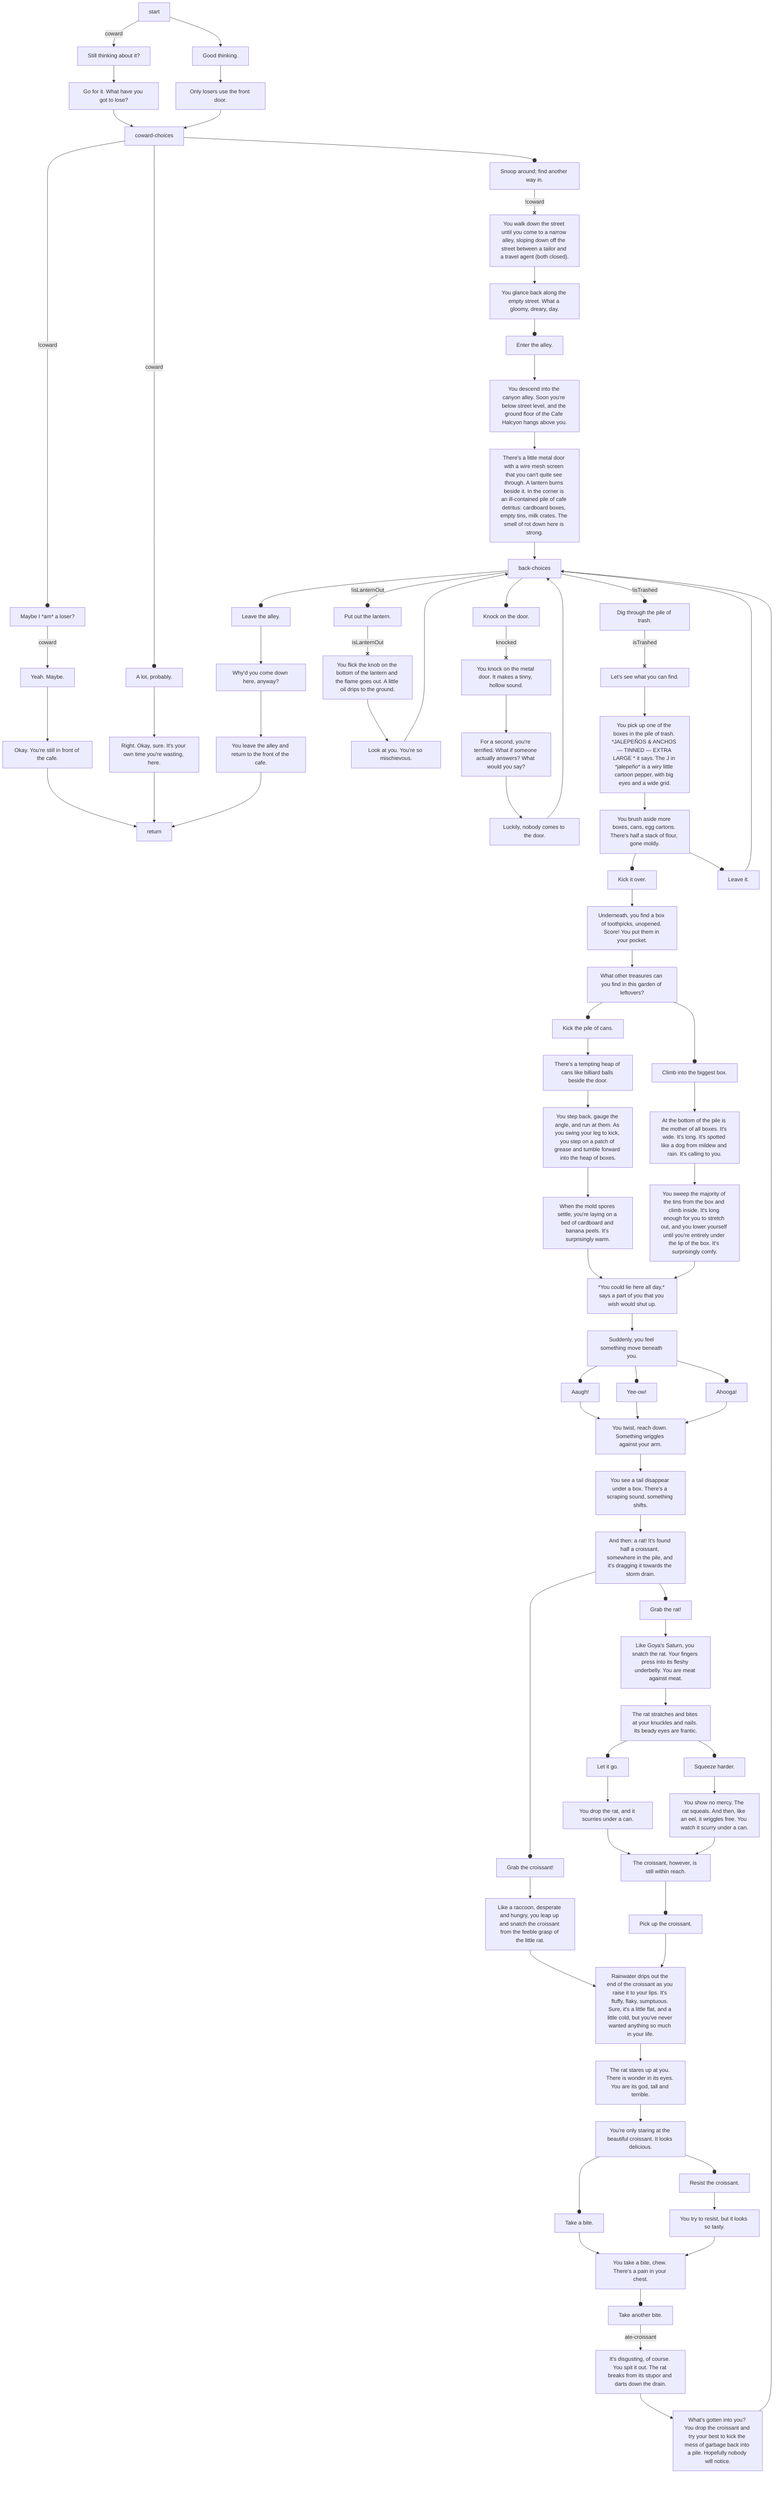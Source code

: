 flowchart TD
    start -- coward --> coward1[Still thinking about it?] --> coward3[Go for it. What have you got to lose?] --> coward-choices
    
    start--> go-around-back-i[Good thinking.]
    --> go-around-back-ii[Only losers use the front door.]
    --> coward-choices

    coward-choices -- !coward --o continue0[Maybe I *am* a loser?] -- coward --> coward[Yeah. Maybe.] --> coward2[Okay. You're still in front of the cafe.] --> return

    coward-choices -- coward --o continue2[A lot, probably.] --> coward4[Right. Okay, sure. It's your own time you're wasting, here.] --> return
    
    coward-choices --o continue1[Snoop around; find another way in.]
    -- !coward --x go-around-back-iv["You walk down the street until you come to a narrow alley, sloping down off the street between a tailor and a travel agent (both closed)."]
    --> go-around-back-v[You glance back along the empty street. What a gloomy, dreary, day.] --o go-down[Enter the alley.]
    --> go-around-back-vi[You descend into the canyon alley. Soon you're below street level, and the ground floor of the Cafe Halcyon hangs above you.]
    --> go-around-back-vii[There's a little metal door with a wire mesh screen that you can't quite see through. A lantern burns beside it. In the corner is an ill-contained pile of cafe detritus: cardboard boxes, empty tins, milk crates. The smell of rot down here is strong.] --> back-choices

    back-choices --o knock[Knock on the door.]
    -- knocked --x go-around-back-vii-i-i[You knock on the metal door. It makes a tinny, hollow sound.] --> go-around-back-vii-i-ii[For a second, you're terrified. What if someone actually answers? What would you say?] --> go-around-back-vii-i-iii[Luckily, nobody comes to the door.] --> back-choices
    
    back-choices -- !isLanternOut --o go-around-back-vii-ii[Put out the lantern.] 
    -- isLanternOut --x go-around-back-vii-ii-i[You flick the knob on the bottom of the lantern and the flame goes out. A little oil drips to the ground.] 
    --> go-around-back-vii-ii-ii[Look at you. You're so mischievous.] --> back-choices

    back-choices 
    -- !isTrashed --o go-around-back-vii-iii[Dig through the pile of trash.] 
    -- isTrashed --x go-around-back-vii-iii-i0[Let's see what you can find.] 
    --> go-around-back-vii-iii-i[You pick up one of the boxes in the pile of trash. *JALEPEÑOS & ANCHOS — TINNED — EXTRA LARGE * it says. The J in *jalepeño* is a wiry little cartoon pepper, with big eyes and a wide grid.]
    --> go-around-back-vii-iii-ii[You brush aside more boxes, cans, egg cartons. There's half a stack of flour, gone moldy.]
    --o go-around-back-vii-iii-ii-i[Kick it over.]
    --> go-around-back-vii-iii-ii-i-i[Underneath, you find a box of toothpicks, unopened. Score! You put them in your pocket.]
    --> go-around-back-vii-iii-ii-i-ii[What other treasures can you find in this garden of leftovers?]

    %% kick cans
    go-around-back-vii-iii-ii-i-ii --o go-around-back-vii-iii-ii-i-ii-i[Kick the pile of cans.] --> go-around-back-vii-iii-ii-i-ii-i-i[There's a tempting heap of cans like billiard balls beside the door.] --> go-around-back-vii-iii-ii-i-ii-i-ii[You step back, gauge the angle, and run at them. As you swing your leg to kick, you step on a patch of grease and tumble forward into the heap of boxes.] --> go-around-back-vii-iii-ii-i-ii-i-iii[When the mold spores settle, you're laying on a bed of cardboard and banana peels. It's surprisingly warm.] --> go-around-back-vii-iii-ii-i-iii1

    %% climb in box
    go-around-back-vii-iii-ii-i-ii --o go-around-back-vii-iii-ii-i-ii-ii[Climb into the biggest box.] --> go-around-back-vii-iii-ii-i-ii-ii-i[At the bottom of the pile is the mother of all boxes. It's wide. It's long. It's spotted like a dog from mildew and rain. It's calling to you.] --> go-around-back-vii-iii-ii-i-ii-ii-ii[You sweep the majority of the tins from the box and climb inside. It's long enough for you to stretch out, and you lower yourself until you're entirely under the lip of the box. It's surprisingly comfy.] --> go-around-back-vii-iii-ii-i-iii1
    
    go-around-back-vii-iii-ii-i-iii1[*You could lie here all day,* says a part of you that you wish would shut up.] --> go-around-back-vii-iii-ii-i-iii[Suddenly, you feel something move beneath you.]
    
    %% exclaimations against wriggling
    go-around-back-vii-iii-ii-i-iii --o go-around-back-iii-ii-i-iii-i[Aaugh!] --> go-around-back-iii-ii-i-iv
    go-around-back-vii-iii-ii-i-iii --o go-around-back-iii-ii-i-iii-ii[Yee-ow!] --> go-around-back-iii-ii-i-iv
    go-around-back-vii-iii-ii-i-iii --o go-around-back-iii-ii-i-iii-iii[Ahooga!] --> go-around-back-iii-ii-i-iv
    
    %% croissant reveal
    go-around-back-iii-ii-i-iv[You twist, reach down. Something wriggles against your arm.] 
    --> go-around-back-iii-ii-i-v[You see a tail disappear under a box. There's a scraping sound, something shifts.] 
    --> go-around-back-iii-ii-i-vi[And then: a rat! It's found half a croissant, somewhere in the pile, and it's dragging it towards the storm drain.] 
    
    go-around-back-iii-ii-i-vi --o go-around-back-iii-ii-i-vii[Grab the croissant!] 
    --> go-around-back-iii-ii-i-viii[Like a raccoon, desperate and hungry, you leap up and snatch the croissant from the feeble grasp of the little rat.] --> go-around-back-iii-ii-i-ix

    go-around-back-iii-ii-i-vi --o go-around-back-iii-ii-iivii2[Grab the rat!]
    --> go-around-back-iii-ii-i-vii2[Like Goya's Saturn, you snatch the rat. Your fingers press into its fleshy underbelly. You are meat against meat.]
    --> go-around-back-iii-ii-i-vii3[The rat stratches and bites at your knuckles and nails. Its beady eyes are frantic.]
    
    go-around-back-iii-ii-i-vii3 --o go-around-back-iii-ii-i-vii4[Let it go.] 
    --> go-around-back-iii-ii-i-vii6[You drop the rat, and it scurries under a can.] 
    --> go-around-back-iii-ii-i-vii8
    
    go-around-back-iii-ii-i-vii3 --o go-around-back-iii-ii-i-vii5[Squeeze harder.] 
    --> go-around-back-iii-ii-i-vii7[You show no mercy. The rat squeals. And then, like an eel, it wriggles free. You watch it scurry under a can.] 
    --> go-around-back-iii-ii-i-vii8

    go-around-back-iii-ii-i-vii8[The croissant, however, is still within reach.]--o go-around-back-iii-ii-i-vii9[Pick up the croissant.] --> go-around-back-iii-ii-i-ix

    %% contemplate the croissant
    go-around-back-iii-ii-i-ix[Rainwater drips out the end of the croissant as you raise it to your lips. It's fluffy, flaky, sumptuous. Sure, it's a little flat, and a little cold, but you've never wanted anything so much in your life.] 
    --> go-around-back-iii-ii-i-x[The rat stares up at you. There is wonder in its eyes. You are its god, tall and terrible.] 
    --> go-around-back-iii-ii-i-xi-b[You're only staring at the beautiful croissant. It looks delicious.]
    
    %% illusion of choice
    go-around-back-iii-ii-i-xi-b --o go-around-back-iii-ii-i-viii-i[Take a bite.] --> go-around-back-iii-ii-i-xii
    go-around-back-iii-ii-i-xi-b --o go-around-back-iii-ii-i-viii-ii[Resist the croissant.] --> go-around-back-iii-ii-i-viii-iii[You try to resist, but it looks so tasty.] --> go-around-back-iii-ii-i-xii

    go-around-back-iii-ii-i-xii[You take a bite, chew. There's a pain in your chest.] --o go-around-back-iii-ii-i-xii2[Take another bite.] -- ate-croissant --> go-around-back-iii-ii-i-xiii[It's disgusting, of course. You spit it out. The rat breaks from its stupor and darts down the drain.] --> go-around-back-iii-ii-i-xiv[What's gotten into you? You drop the croissant and try your best to kick the mess of garbage back into a pile. Hopefully nobody will notice.] --> back-choices
    
    %% no toothpicks for you
    go-around-back-vii-iii-ii --o go-around-back-vii-iii-ii-ii[Leave it.] --> back-choices

    %% leave alley
    back-choices --o go-around-back-vii-iv[Leave the alley.] --> go-around-back-vii-iv-i[Why'd you come down here, anyway?] --> go-around-back-vii-iv-ii[You leave the alley and return to the front of the cafe.] --> return